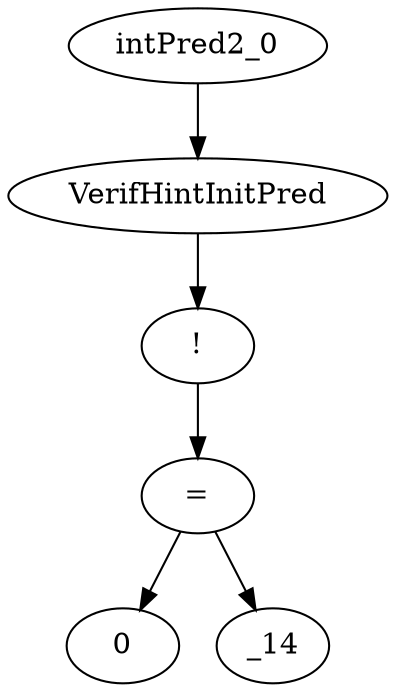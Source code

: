 digraph dag {
0 [label="intPred2_0"];
1 [label="VerifHintInitPred"];
2 [label="!"];
3 [label="="];
4 [label="0"];
5 [label="_14"];
"0" -> "1"[label=""]
"1" -> "2"[label=""]
"2" -> "3"[label=""]
"3" -> "5"[label=""]
"3" -> "4"[label=""]
}

